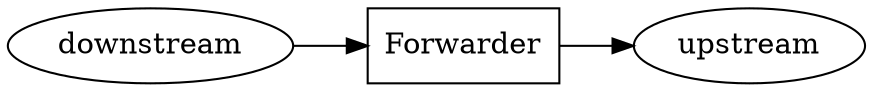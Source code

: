 digraph {
    rankdir=LR;

    Forwarder[shape=box]

    downstream -> Forwarder;

    Forwarder -> upstream;
}